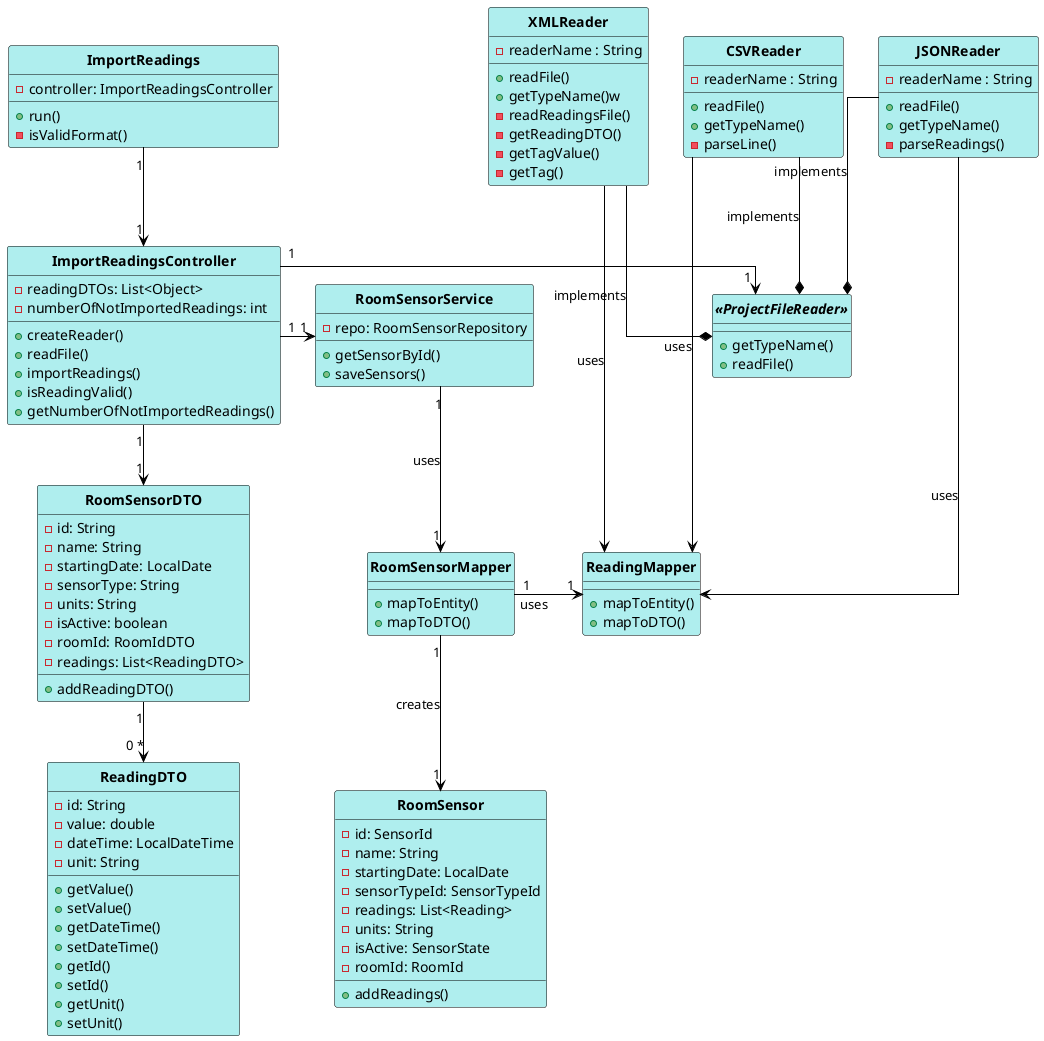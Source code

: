 @startuml
skinparam linetype ortho

skinparam class {
	BackgroundColor PaleTurquoise
	ArrowColor Black
	BorderColor Black
	FontStyle Bold
}

hide circle

ImportReadings "1" --> "1" ImportReadingsController
ImportReadingsController "1" -right-> "1" RoomSensorService
RoomSensorService "1" --> "1" RoomSensorMapper :uses
ImportReadingsController "1" -down-> "1" RoomSensorDTO
ImportReadingsController "1" -left-> "1" "<<ProjectFileReader>>"
XMLReader -down-* "<<ProjectFileReader>>" : implements
CSVReader -down-* "<<ProjectFileReader>>" : implements
JSONReader -down-* "<<ProjectFileReader>>" : implements
XMLReader -down-> ReadingMapper : uses
CSVReader -down-> ReadingMapper : uses
JSONReader -down-> ReadingMapper : uses
RoomSensorDTO "1" --> "0 *" ReadingDTO
RoomSensorMapper "1" -down-> "1" RoomSensor: creates
RoomSensorMapper "1" -right-> "1" ReadingMapper: uses


Class ImportReadings {
-controller: ImportReadingsController
+run()
- isValidFormat()
}

Class ImportReadingsController {
-readingDTOs: List<Object>
-numberOfNotImportedReadings: int
+createReader()
+readFile()
+importReadings()
+isReadingValid()
+getNumberOfNotImportedReadings()
}

Class XMLReader {
-readerName : String
+readFile()
+getTypeName()w
-readReadingsFile()
-getReadingDTO()
-getTagValue()
-getTag()
}

Class RoomSensorMapper {
+mapToEntity()
+mapToDTO()
}

Class ReadingMapper {
+mapToEntity()
+mapToDTO()
}

Class CSVReader {
-readerName : String
+readFile()
+getTypeName()
-parseLine()
}

Class JSONReader {
-readerName : String
+readFile()
+getTypeName()
-parseReadings()
}

Class RoomSensorService {
-repo: RoomSensorRepository
+getSensorById()
+saveSensors()
}

Class ReadingDTO {
-id: String
-value: double
-dateTime: LocalDateTime
-unit: String
+getValue()
+setValue()
+getDateTime()
+setDateTime()
+getId()
+setId()
+getUnit()
+setUnit()
}

Class RoomSensorDTO {
-id: String
-name: String
-startingDate: LocalDate
-sensorType: String
-units: String
-isActive: boolean
-roomId: RoomIdDTO
-readings: List<ReadingDTO>
+addReadingDTO()
}

Class RoomSensor{
-id: SensorId
-name: String
-startingDate: LocalDate
-sensorTypeId: SensorTypeId
-readings: List<Reading>
-units: String
-isActive: SensorState
-roomId: RoomId
+addReadings()
}

Interface "<<ProjectFileReader>>" {
+getTypeName()
+readFile()
}
@enduml